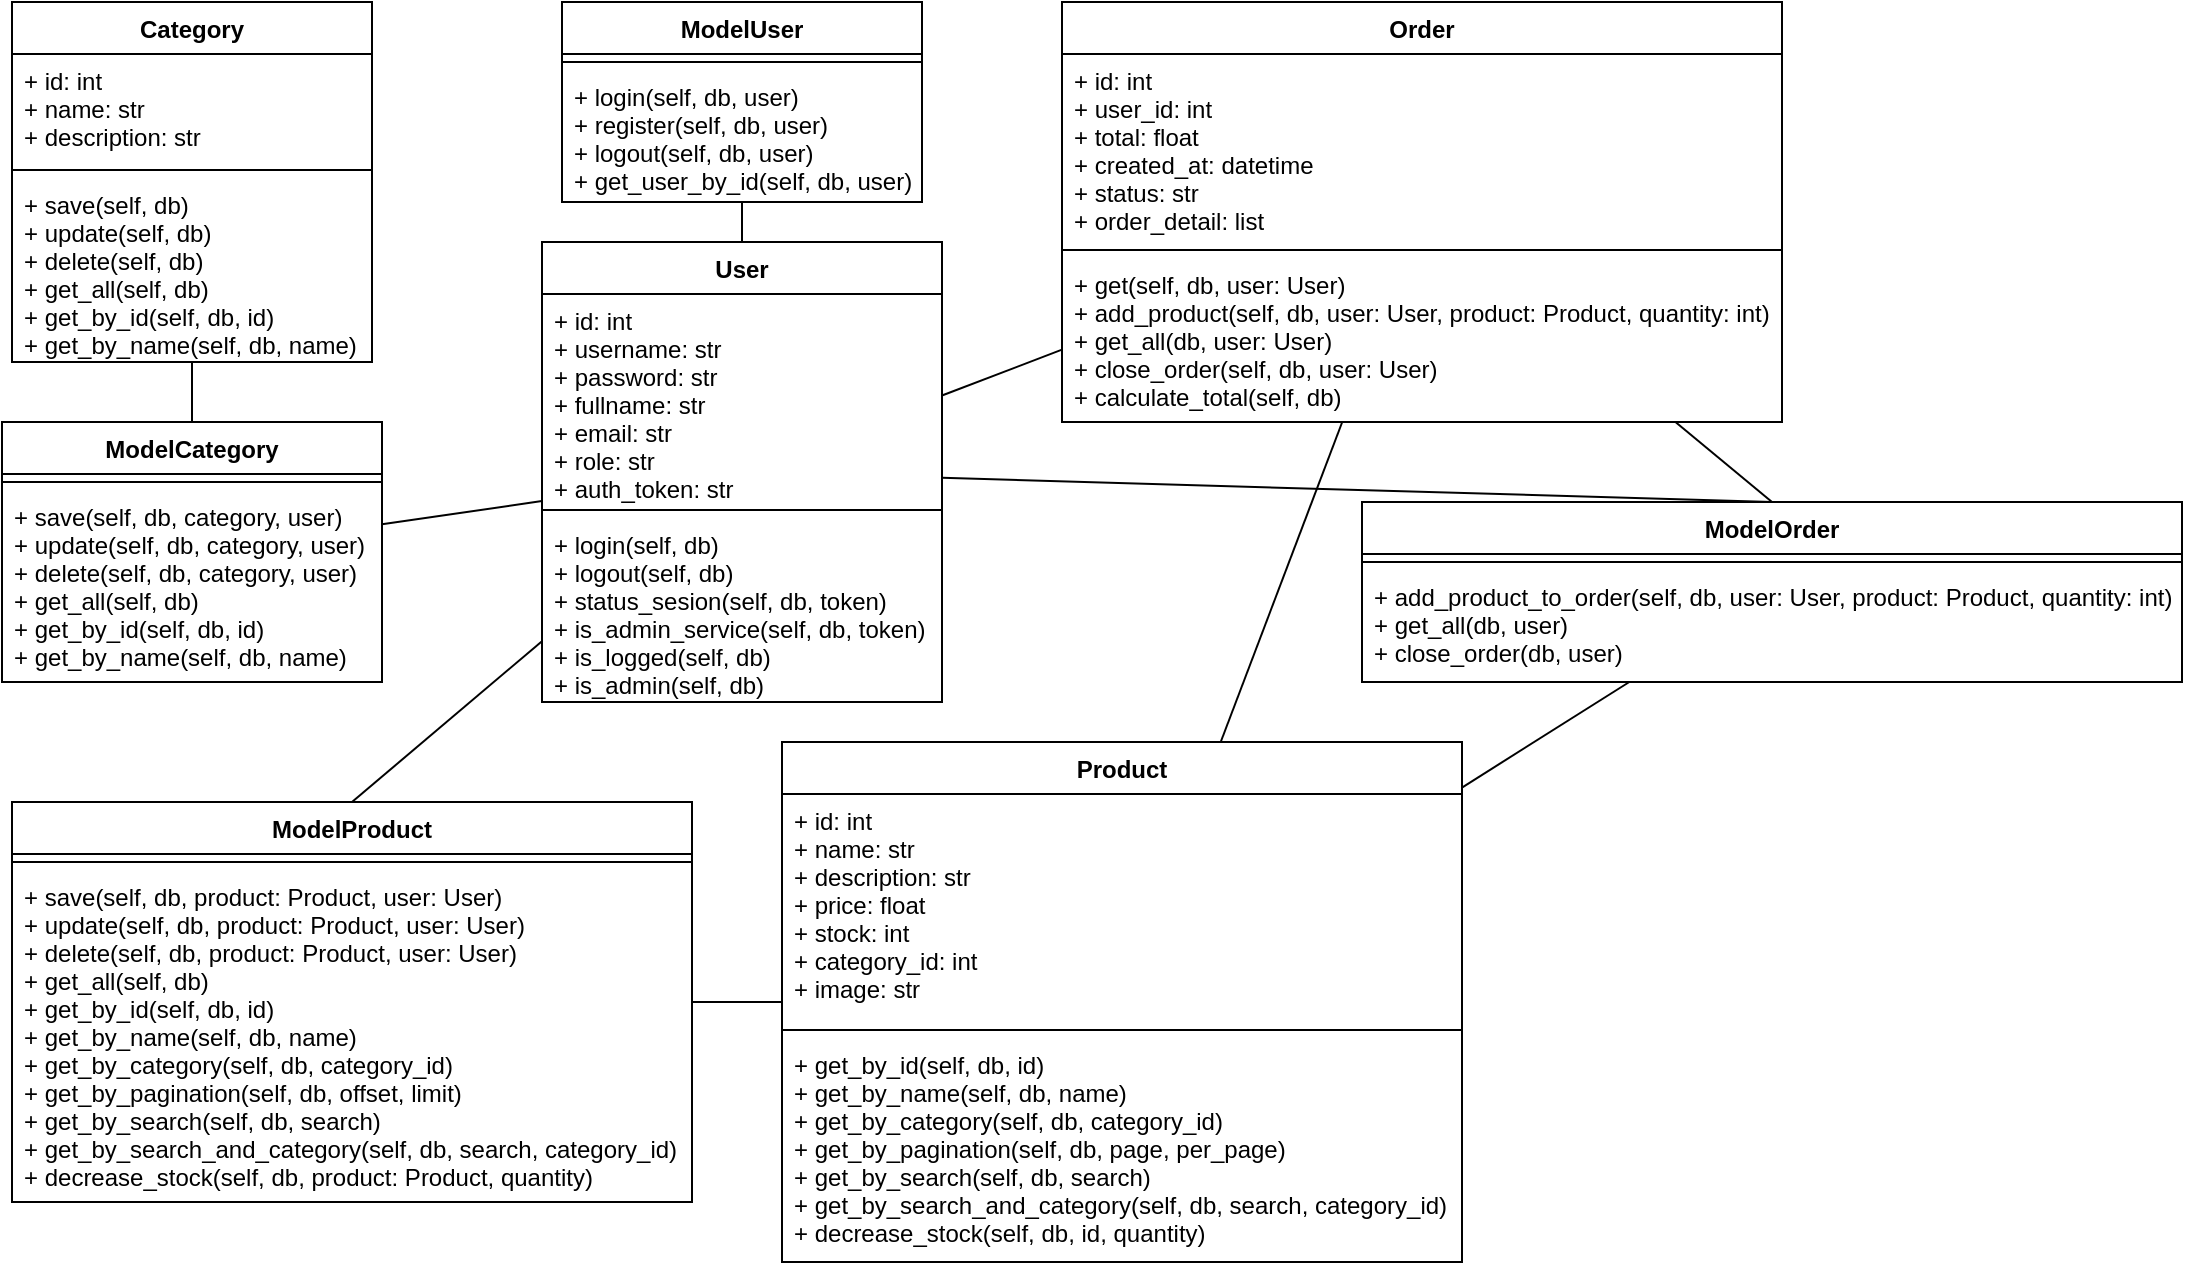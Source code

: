 <mxfile version="20.4.1" type="device"><diagram id="C5RBs43oDa-KdzZeNtuy" name="Page-1"><mxGraphModel dx="1447" dy="790" grid="1" gridSize="10" guides="1" tooltips="1" connect="1" arrows="1" fold="1" page="1" pageScale="1" pageWidth="827" pageHeight="1169" math="0" shadow="0"><root><mxCell id="WIyWlLk6GJQsqaUBKTNV-0"/><mxCell id="WIyWlLk6GJQsqaUBKTNV-1" parent="WIyWlLk6GJQsqaUBKTNV-0"/><mxCell id="eSBYDePVTSxyc1jueWOW-0" value="ModelUser" style="swimlane;fontStyle=1;align=center;verticalAlign=top;childLayout=stackLayout;horizontal=1;startSize=26;horizontalStack=0;resizeParent=1;resizeParentMax=0;resizeLast=0;collapsible=1;marginBottom=0;" vertex="1" parent="WIyWlLk6GJQsqaUBKTNV-1"><mxGeometry x="350" y="650" width="180" height="100" as="geometry"/></mxCell><mxCell id="eSBYDePVTSxyc1jueWOW-2" value="" style="line;strokeWidth=1;fillColor=none;align=left;verticalAlign=middle;spacingTop=-1;spacingLeft=3;spacingRight=3;rotatable=0;labelPosition=right;points=[];portConstraint=eastwest;strokeColor=inherit;" vertex="1" parent="eSBYDePVTSxyc1jueWOW-0"><mxGeometry y="26" width="180" height="8" as="geometry"/></mxCell><mxCell id="eSBYDePVTSxyc1jueWOW-3" value="+ login(self, db, user)&#10;+ register(self, db, user)&#10;+ logout(self, db, user)&#10;+ get_user_by_id(self, db, user)" style="text;strokeColor=none;fillColor=none;align=left;verticalAlign=top;spacingLeft=4;spacingRight=4;overflow=hidden;rotatable=0;points=[[0,0.5],[1,0.5]];portConstraint=eastwest;" vertex="1" parent="eSBYDePVTSxyc1jueWOW-0"><mxGeometry y="34" width="180" height="66" as="geometry"/></mxCell><mxCell id="eSBYDePVTSxyc1jueWOW-4" value="ModelCategory" style="swimlane;fontStyle=1;align=center;verticalAlign=top;childLayout=stackLayout;horizontal=1;startSize=26;horizontalStack=0;resizeParent=1;resizeParentMax=0;resizeLast=0;collapsible=1;marginBottom=0;" vertex="1" parent="WIyWlLk6GJQsqaUBKTNV-1"><mxGeometry x="70" y="860" width="190" height="130" as="geometry"/></mxCell><mxCell id="eSBYDePVTSxyc1jueWOW-5" value="" style="line;strokeWidth=1;fillColor=none;align=left;verticalAlign=middle;spacingTop=-1;spacingLeft=3;spacingRight=3;rotatable=0;labelPosition=right;points=[];portConstraint=eastwest;strokeColor=inherit;" vertex="1" parent="eSBYDePVTSxyc1jueWOW-4"><mxGeometry y="26" width="190" height="8" as="geometry"/></mxCell><mxCell id="eSBYDePVTSxyc1jueWOW-6" value="+ save(self, db, category, user)&#10;+ update(self, db, category, user)&#10;+ delete(self, db, category, user)&#10;+ get_all(self, db)&#10;+ get_by_id(self, db, id)&#10;+ get_by_name(self, db, name)" style="text;strokeColor=none;fillColor=none;align=left;verticalAlign=top;spacingLeft=4;spacingRight=4;overflow=hidden;rotatable=0;points=[[0,0.5],[1,0.5]];portConstraint=eastwest;" vertex="1" parent="eSBYDePVTSxyc1jueWOW-4"><mxGeometry y="34" width="190" height="96" as="geometry"/></mxCell><mxCell id="eSBYDePVTSxyc1jueWOW-7" value="ModelOrder" style="swimlane;fontStyle=1;align=center;verticalAlign=top;childLayout=stackLayout;horizontal=1;startSize=26;horizontalStack=0;resizeParent=1;resizeParentMax=0;resizeLast=0;collapsible=1;marginBottom=0;" vertex="1" parent="WIyWlLk6GJQsqaUBKTNV-1"><mxGeometry x="750" y="900" width="410" height="90" as="geometry"/></mxCell><mxCell id="eSBYDePVTSxyc1jueWOW-8" value="" style="line;strokeWidth=1;fillColor=none;align=left;verticalAlign=middle;spacingTop=-1;spacingLeft=3;spacingRight=3;rotatable=0;labelPosition=right;points=[];portConstraint=eastwest;strokeColor=inherit;" vertex="1" parent="eSBYDePVTSxyc1jueWOW-7"><mxGeometry y="26" width="410" height="8" as="geometry"/></mxCell><mxCell id="eSBYDePVTSxyc1jueWOW-9" value="+ add_product_to_order(self, db, user: User, product: Product, quantity: int)&#10;+ get_all(db, user)&#10;+ close_order(db, user)" style="text;strokeColor=none;fillColor=none;align=left;verticalAlign=top;spacingLeft=4;spacingRight=4;overflow=hidden;rotatable=0;points=[[0,0.5],[1,0.5]];portConstraint=eastwest;" vertex="1" parent="eSBYDePVTSxyc1jueWOW-7"><mxGeometry y="34" width="410" height="56" as="geometry"/></mxCell><mxCell id="eSBYDePVTSxyc1jueWOW-10" value="ModelProduct" style="swimlane;fontStyle=1;align=center;verticalAlign=top;childLayout=stackLayout;horizontal=1;startSize=26;horizontalStack=0;resizeParent=1;resizeParentMax=0;resizeLast=0;collapsible=1;marginBottom=0;" vertex="1" parent="WIyWlLk6GJQsqaUBKTNV-1"><mxGeometry x="75" y="1050" width="340" height="200" as="geometry"/></mxCell><mxCell id="eSBYDePVTSxyc1jueWOW-11" value="" style="line;strokeWidth=1;fillColor=none;align=left;verticalAlign=middle;spacingTop=-1;spacingLeft=3;spacingRight=3;rotatable=0;labelPosition=right;points=[];portConstraint=eastwest;strokeColor=inherit;" vertex="1" parent="eSBYDePVTSxyc1jueWOW-10"><mxGeometry y="26" width="340" height="8" as="geometry"/></mxCell><mxCell id="eSBYDePVTSxyc1jueWOW-12" value="+ save(self, db, product: Product, user: User)&#10;+ update(self, db, product: Product, user: User)&#10;+ delete(self, db, product: Product, user: User)&#10;+ get_all(self, db)&#10;+ get_by_id(self, db, id)&#10;+ get_by_name(self, db, name)&#10;+ get_by_category(self, db, category_id)&#10;+ get_by_pagination(self, db, offset, limit)&#10;+ get_by_search(self, db, search)&#10;+ get_by_search_and_category(self, db, search, category_id)&#10;+ decrease_stock(self, db, product: Product, quantity)" style="text;strokeColor=none;fillColor=none;align=left;verticalAlign=top;spacingLeft=4;spacingRight=4;overflow=hidden;rotatable=0;points=[[0,0.5],[1,0.5]];portConstraint=eastwest;" vertex="1" parent="eSBYDePVTSxyc1jueWOW-10"><mxGeometry y="34" width="340" height="166" as="geometry"/></mxCell><mxCell id="eSBYDePVTSxyc1jueWOW-41" style="rounded=0;orthogonalLoop=1;jettySize=auto;html=1;endArrow=none;endFill=0;elbow=vertical;" edge="1" parent="WIyWlLk6GJQsqaUBKTNV-1" source="eSBYDePVTSxyc1jueWOW-17" target="eSBYDePVTSxyc1jueWOW-4"><mxGeometry relative="1" as="geometry"/></mxCell><mxCell id="eSBYDePVTSxyc1jueWOW-17" value="Category" style="swimlane;fontStyle=1;align=center;verticalAlign=top;childLayout=stackLayout;horizontal=1;startSize=26;horizontalStack=0;resizeParent=1;resizeParentMax=0;resizeLast=0;collapsible=1;marginBottom=0;" vertex="1" parent="WIyWlLk6GJQsqaUBKTNV-1"><mxGeometry x="75" y="650" width="180" height="180" as="geometry"/></mxCell><mxCell id="eSBYDePVTSxyc1jueWOW-18" value="+ id: int&#10;+ name: str&#10;+ description: str" style="text;strokeColor=none;fillColor=none;align=left;verticalAlign=top;spacingLeft=4;spacingRight=4;overflow=hidden;rotatable=0;points=[[0,0.5],[1,0.5]];portConstraint=eastwest;" vertex="1" parent="eSBYDePVTSxyc1jueWOW-17"><mxGeometry y="26" width="180" height="54" as="geometry"/></mxCell><mxCell id="eSBYDePVTSxyc1jueWOW-19" value="" style="line;strokeWidth=1;fillColor=none;align=left;verticalAlign=middle;spacingTop=-1;spacingLeft=3;spacingRight=3;rotatable=0;labelPosition=right;points=[];portConstraint=eastwest;strokeColor=inherit;" vertex="1" parent="eSBYDePVTSxyc1jueWOW-17"><mxGeometry y="80" width="180" height="8" as="geometry"/></mxCell><mxCell id="eSBYDePVTSxyc1jueWOW-20" value="+ save(self, db)&#10;+ update(self, db)&#10;+ delete(self, db)&#10;+ get_all(self, db)&#10;+ get_by_id(self, db, id)&#10;+ get_by_name(self, db, name)" style="text;strokeColor=none;fillColor=none;align=left;verticalAlign=top;spacingLeft=4;spacingRight=4;overflow=hidden;rotatable=0;points=[[0,0.5],[1,0.5]];portConstraint=eastwest;" vertex="1" parent="eSBYDePVTSxyc1jueWOW-17"><mxGeometry y="88" width="180" height="92" as="geometry"/></mxCell><mxCell id="eSBYDePVTSxyc1jueWOW-36" style="rounded=0;orthogonalLoop=1;jettySize=auto;html=1;entryX=0.5;entryY=0;entryDx=0;entryDy=0;endArrow=none;endFill=0;elbow=vertical;" edge="1" parent="WIyWlLk6GJQsqaUBKTNV-1" source="eSBYDePVTSxyc1jueWOW-21" target="eSBYDePVTSxyc1jueWOW-10"><mxGeometry relative="1" as="geometry"/></mxCell><mxCell id="eSBYDePVTSxyc1jueWOW-37" style="rounded=0;orthogonalLoop=1;jettySize=auto;html=1;endArrow=none;endFill=0;elbow=vertical;" edge="1" parent="WIyWlLk6GJQsqaUBKTNV-1" source="eSBYDePVTSxyc1jueWOW-21" target="eSBYDePVTSxyc1jueWOW-0"><mxGeometry relative="1" as="geometry"><mxPoint x="240" y="60" as="targetPoint"/></mxGeometry></mxCell><mxCell id="eSBYDePVTSxyc1jueWOW-39" style="rounded=0;orthogonalLoop=1;jettySize=auto;html=1;entryX=0.5;entryY=0;entryDx=0;entryDy=0;endArrow=none;endFill=0;elbow=vertical;" edge="1" parent="WIyWlLk6GJQsqaUBKTNV-1" source="eSBYDePVTSxyc1jueWOW-21" target="eSBYDePVTSxyc1jueWOW-7"><mxGeometry relative="1" as="geometry"><mxPoint x="1150" y="240" as="targetPoint"/></mxGeometry></mxCell><mxCell id="eSBYDePVTSxyc1jueWOW-42" style="rounded=0;orthogonalLoop=1;jettySize=auto;html=1;endArrow=none;endFill=0;elbow=vertical;" edge="1" parent="WIyWlLk6GJQsqaUBKTNV-1" source="eSBYDePVTSxyc1jueWOW-21" target="eSBYDePVTSxyc1jueWOW-4"><mxGeometry relative="1" as="geometry"/></mxCell><mxCell id="eSBYDePVTSxyc1jueWOW-44" style="rounded=0;orthogonalLoop=1;jettySize=auto;html=1;endArrow=none;endFill=0;elbow=vertical;" edge="1" parent="WIyWlLk6GJQsqaUBKTNV-1" source="eSBYDePVTSxyc1jueWOW-21" target="eSBYDePVTSxyc1jueWOW-29"><mxGeometry relative="1" as="geometry"/></mxCell><mxCell id="eSBYDePVTSxyc1jueWOW-21" value="User" style="swimlane;fontStyle=1;align=center;verticalAlign=top;childLayout=stackLayout;horizontal=1;startSize=26;horizontalStack=0;resizeParent=1;resizeParentMax=0;resizeLast=0;collapsible=1;marginBottom=0;" vertex="1" parent="WIyWlLk6GJQsqaUBKTNV-1"><mxGeometry x="340" y="770" width="200" height="230" as="geometry"/></mxCell><mxCell id="eSBYDePVTSxyc1jueWOW-22" value="+ id: int&#10;+ username: str&#10;+ password: str&#10;+ fullname: str&#10;+ email: str&#10;+ role: str&#10;+ auth_token: str" style="text;strokeColor=none;fillColor=none;align=left;verticalAlign=top;spacingLeft=4;spacingRight=4;overflow=hidden;rotatable=0;points=[[0,0.5],[1,0.5]];portConstraint=eastwest;" vertex="1" parent="eSBYDePVTSxyc1jueWOW-21"><mxGeometry y="26" width="200" height="104" as="geometry"/></mxCell><mxCell id="eSBYDePVTSxyc1jueWOW-23" value="" style="line;strokeWidth=1;fillColor=none;align=left;verticalAlign=middle;spacingTop=-1;spacingLeft=3;spacingRight=3;rotatable=0;labelPosition=right;points=[];portConstraint=eastwest;strokeColor=inherit;" vertex="1" parent="eSBYDePVTSxyc1jueWOW-21"><mxGeometry y="130" width="200" height="8" as="geometry"/></mxCell><mxCell id="eSBYDePVTSxyc1jueWOW-24" value="+ login(self, db)&#10;+ logout(self, db)&#10;+ status_sesion(self, db, token)&#10;+ is_admin_service(self, db, token)&#10;+ is_logged(self, db)&#10;+ is_admin(self, db)" style="text;strokeColor=none;fillColor=none;align=left;verticalAlign=top;spacingLeft=4;spacingRight=4;overflow=hidden;rotatable=0;points=[[0,0.5],[1,0.5]];portConstraint=eastwest;" vertex="1" parent="eSBYDePVTSxyc1jueWOW-21"><mxGeometry y="138" width="200" height="92" as="geometry"/></mxCell><mxCell id="eSBYDePVTSxyc1jueWOW-35" style="rounded=0;orthogonalLoop=1;jettySize=auto;html=1;endArrow=none;endFill=0;elbow=vertical;" edge="1" parent="WIyWlLk6GJQsqaUBKTNV-1" source="eSBYDePVTSxyc1jueWOW-25" target="eSBYDePVTSxyc1jueWOW-10"><mxGeometry relative="1" as="geometry"/></mxCell><mxCell id="eSBYDePVTSxyc1jueWOW-40" style="rounded=0;orthogonalLoop=1;jettySize=auto;html=1;endArrow=none;endFill=0;elbow=vertical;" edge="1" parent="WIyWlLk6GJQsqaUBKTNV-1" source="eSBYDePVTSxyc1jueWOW-25" target="eSBYDePVTSxyc1jueWOW-7"><mxGeometry relative="1" as="geometry"/></mxCell><mxCell id="eSBYDePVTSxyc1jueWOW-43" style="rounded=0;orthogonalLoop=1;jettySize=auto;html=1;endArrow=none;endFill=0;elbow=vertical;" edge="1" parent="WIyWlLk6GJQsqaUBKTNV-1" source="eSBYDePVTSxyc1jueWOW-25" target="eSBYDePVTSxyc1jueWOW-29"><mxGeometry relative="1" as="geometry"/></mxCell><mxCell id="eSBYDePVTSxyc1jueWOW-25" value="Product" style="swimlane;fontStyle=1;align=center;verticalAlign=top;childLayout=stackLayout;horizontal=1;startSize=26;horizontalStack=0;resizeParent=1;resizeParentMax=0;resizeLast=0;collapsible=1;marginBottom=0;" vertex="1" parent="WIyWlLk6GJQsqaUBKTNV-1"><mxGeometry x="460" y="1020" width="340" height="260" as="geometry"/></mxCell><mxCell id="eSBYDePVTSxyc1jueWOW-26" value="+ id: int&#10;+ name: str&#10;+ description: str&#10;+ price: float&#10;+ stock: int&#10;+ category_id: int&#10;+ image: str" style="text;strokeColor=none;fillColor=none;align=left;verticalAlign=top;spacingLeft=4;spacingRight=4;overflow=hidden;rotatable=0;points=[[0,0.5],[1,0.5]];portConstraint=eastwest;" vertex="1" parent="eSBYDePVTSxyc1jueWOW-25"><mxGeometry y="26" width="340" height="114" as="geometry"/></mxCell><mxCell id="eSBYDePVTSxyc1jueWOW-27" value="" style="line;strokeWidth=1;fillColor=none;align=left;verticalAlign=middle;spacingTop=-1;spacingLeft=3;spacingRight=3;rotatable=0;labelPosition=right;points=[];portConstraint=eastwest;strokeColor=inherit;" vertex="1" parent="eSBYDePVTSxyc1jueWOW-25"><mxGeometry y="140" width="340" height="8" as="geometry"/></mxCell><mxCell id="eSBYDePVTSxyc1jueWOW-28" value="+ get_by_id(self, db, id)&#10;+ get_by_name(self, db, name)&#10;+ get_by_category(self, db, category_id)&#10;+ get_by_pagination(self, db, page, per_page)&#10;+ get_by_search(self, db, search)&#10;+ get_by_search_and_category(self, db, search, category_id)&#10;+ decrease_stock(self, db, id, quantity)" style="text;strokeColor=none;fillColor=none;align=left;verticalAlign=top;spacingLeft=4;spacingRight=4;overflow=hidden;rotatable=0;points=[[0,0.5],[1,0.5]];portConstraint=eastwest;" vertex="1" parent="eSBYDePVTSxyc1jueWOW-25"><mxGeometry y="148" width="340" height="112" as="geometry"/></mxCell><mxCell id="eSBYDePVTSxyc1jueWOW-38" style="rounded=0;orthogonalLoop=1;jettySize=auto;html=1;entryX=0.5;entryY=0;entryDx=0;entryDy=0;endArrow=none;endFill=0;elbow=vertical;" edge="1" parent="WIyWlLk6GJQsqaUBKTNV-1" source="eSBYDePVTSxyc1jueWOW-29" target="eSBYDePVTSxyc1jueWOW-7"><mxGeometry relative="1" as="geometry"/></mxCell><mxCell id="eSBYDePVTSxyc1jueWOW-29" value="Order" style="swimlane;fontStyle=1;align=center;verticalAlign=top;childLayout=stackLayout;horizontal=1;startSize=26;horizontalStack=0;resizeParent=1;resizeParentMax=0;resizeLast=0;collapsible=1;marginBottom=0;" vertex="1" parent="WIyWlLk6GJQsqaUBKTNV-1"><mxGeometry x="600" y="650" width="360" height="210" as="geometry"/></mxCell><mxCell id="eSBYDePVTSxyc1jueWOW-30" value="+ id: int&#10;+ user_id: int&#10;+ total: float&#10;+ created_at: datetime&#10;+ status: str&#10;+ order_detail: list" style="text;strokeColor=none;fillColor=none;align=left;verticalAlign=top;spacingLeft=4;spacingRight=4;overflow=hidden;rotatable=0;points=[[0,0.5],[1,0.5]];portConstraint=eastwest;" vertex="1" parent="eSBYDePVTSxyc1jueWOW-29"><mxGeometry y="26" width="360" height="94" as="geometry"/></mxCell><mxCell id="eSBYDePVTSxyc1jueWOW-31" value="" style="line;strokeWidth=1;fillColor=none;align=left;verticalAlign=middle;spacingTop=-1;spacingLeft=3;spacingRight=3;rotatable=0;labelPosition=right;points=[];portConstraint=eastwest;strokeColor=inherit;" vertex="1" parent="eSBYDePVTSxyc1jueWOW-29"><mxGeometry y="120" width="360" height="8" as="geometry"/></mxCell><mxCell id="eSBYDePVTSxyc1jueWOW-32" value="+ get(self, db, user: User)&#10;+ add_product(self, db, user: User, product: Product, quantity: int)&#10;+ get_all(db, user: User)&#10;+ close_order(self, db, user: User)&#10;+ calculate_total(self, db)" style="text;strokeColor=none;fillColor=none;align=left;verticalAlign=top;spacingLeft=4;spacingRight=4;overflow=hidden;rotatable=0;points=[[0,0.5],[1,0.5]];portConstraint=eastwest;" vertex="1" parent="eSBYDePVTSxyc1jueWOW-29"><mxGeometry y="128" width="360" height="82" as="geometry"/></mxCell></root></mxGraphModel></diagram></mxfile>